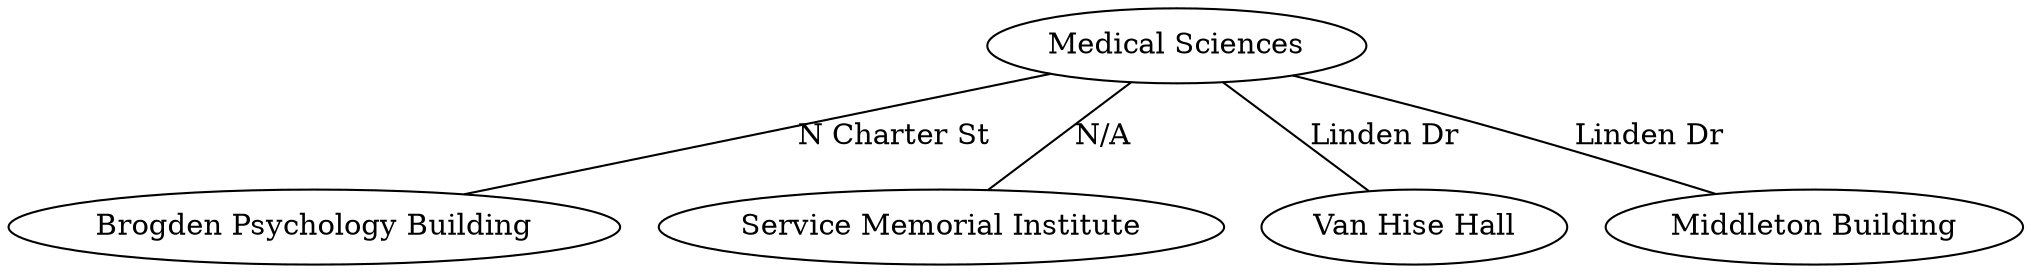 graph testCampus {

medicalsciences [label="Medical Sciences" address="1215 Linden Dr."];
psychology [label="Brogden Psychology Building" address="1202 W Johnson St."];
servicemem [label="Service Memorial Institute" address="470 N. Charter St."];
vanhise [label="Van Hise Hall" address="1220 Linden Dr."];
middleton [label="Middleton Building" address="1305 Linden Dr."];
medicalsciences -- psychology [label="N Charter St" distance=0.2];
medicalsciences -- servicemem [label="N/A" distance=0.0];
medicalsciences -- vanhise [label="Linden Dr" distance=0.1];
medicalsciences -- middleton [label="Linden Dr" distance=0.08];
}
